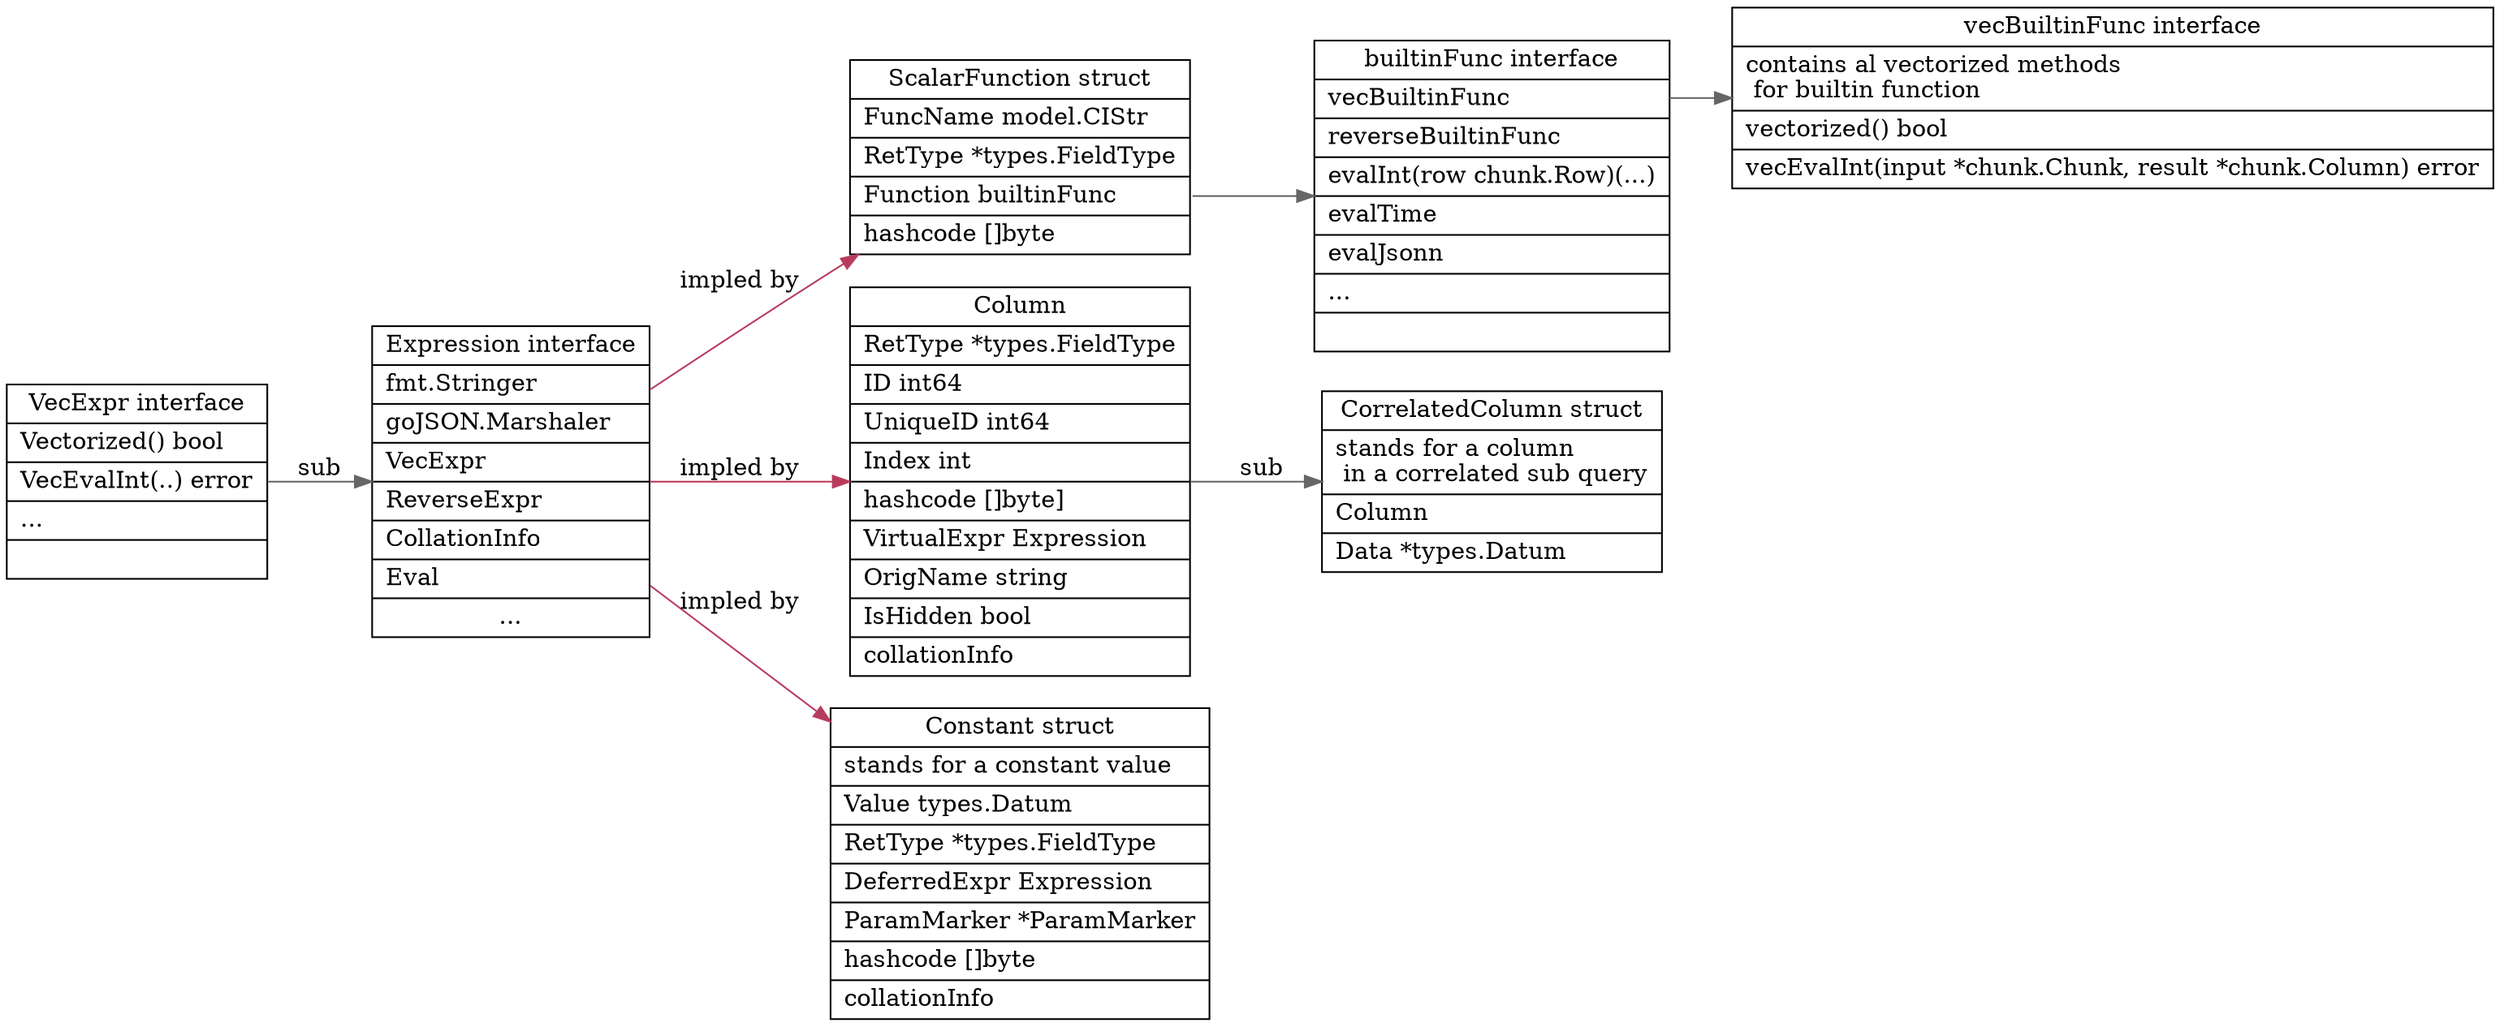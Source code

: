 digraph expression {
  node[shape=box];
  edge[color=gray40];
  newrank=true;
  rankdir=LR;

  Expression[
    shape="record";
    label="{{
      Expression interface|
	      fmt.Stringer\l|
	      goJSON.Marshaler\l|
	      VecExpr\l|
	      ReverseExpr\l|
	      CollationInfo\l|
        Eval\l|
        ...
    }}"];
  ScalarFunction[
    shape="record";
    label="{{
      ScalarFunction struct|
	      FuncName model.CIStr\l|
	      RetType  *types.FieldType\l|
	      <builtinFunc> Function builtinFunc\l|
	      hashcode []byte\l
    }}"];

  builtinFunc[
    shape="record";
    label="{{
      builtinFunc interface|
        <vecBuiltinFunc>vecBuiltinFunc\l|
        reverseBuiltinFunc\l|
        evalInt(row chunk.Row)(...)\l|
        evalTime\l|
        evalJsonn\l|
        ...\l|
    }}"];
  vecBuiltinFunc[
    shape="record";
    label="{{
      vecBuiltinFunc interface|
      contains al vectorized methods\l 
      for builtin function\l|
      vectorized() bool\l|
      vecEvalInt(input *chunk.Chunk, result *chunk.Column) error\l
    }}"];
  Column[
    shape="record";
    label="{{
      Column|
      RetType *types.FieldType\l|
      ID int64\l|
      UniqueID int64\l|
      Index int\l|
      hashcode []byte]\l|
      VirtualExpr Expression\l|
      OrigName string\l|
      IsHidden bool\l|
      collationInfo\l
    }}"];
  CorrelatedColumn[
    shape="record";
    label="{{
      CorrelatedColumn struct|
      stands for a column\l 
      in a correlated sub query\l|
      Column\l|
      Data *types.Datum\l
    }}"];
  Constant[
    shape="record";
    label="{{
      Constant struct|
      stands for a constant value\l|
	      Value   types.Datum\l|
	      RetType *types.FieldType\l|
	      DeferredExpr Expression\l|
	      ParamMarker *ParamMarker\l|
	      hashcode    []byte\l|
	      collationInfo\l
    }}"];

  ScalarFunction:builtinFunc -> builtinFunc;
  builtinFunc:vecBuiltinFunc -> vecBuiltinFunc;
  Column -> CorrelatedColumn[label="sub"];
  VecExpr[
    shape="record";
    label="{{
      VecExpr interface|
      Vectorized() bool\l|
      VecEvalInt(..) error\l|
      ...\l|
    }}"];

  VecExpr -> Expression[label="sub"];

  Expression -> {
    ScalarFunction;
    Column;
    Constant;
  }[label="impled by";color="#b83b5e"];

  edge[style=dashed];
}
